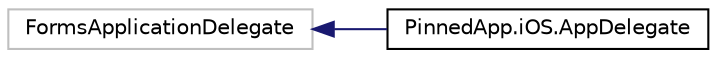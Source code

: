 digraph "Graphical Class Hierarchy"
{
  edge [fontname="Helvetica",fontsize="10",labelfontname="Helvetica",labelfontsize="10"];
  node [fontname="Helvetica",fontsize="10",shape=record];
  rankdir="LR";
  Node257 [label="FormsApplicationDelegate",height=0.2,width=0.4,color="grey75", fillcolor="white", style="filled"];
  Node257 -> Node0 [dir="back",color="midnightblue",fontsize="10",style="solid",fontname="Helvetica"];
  Node0 [label="PinnedApp.iOS.AppDelegate",height=0.2,width=0.4,color="black", fillcolor="white", style="filled",URL="$class_pinned_app_1_1i_o_s_1_1_app_delegate.html"];
}
